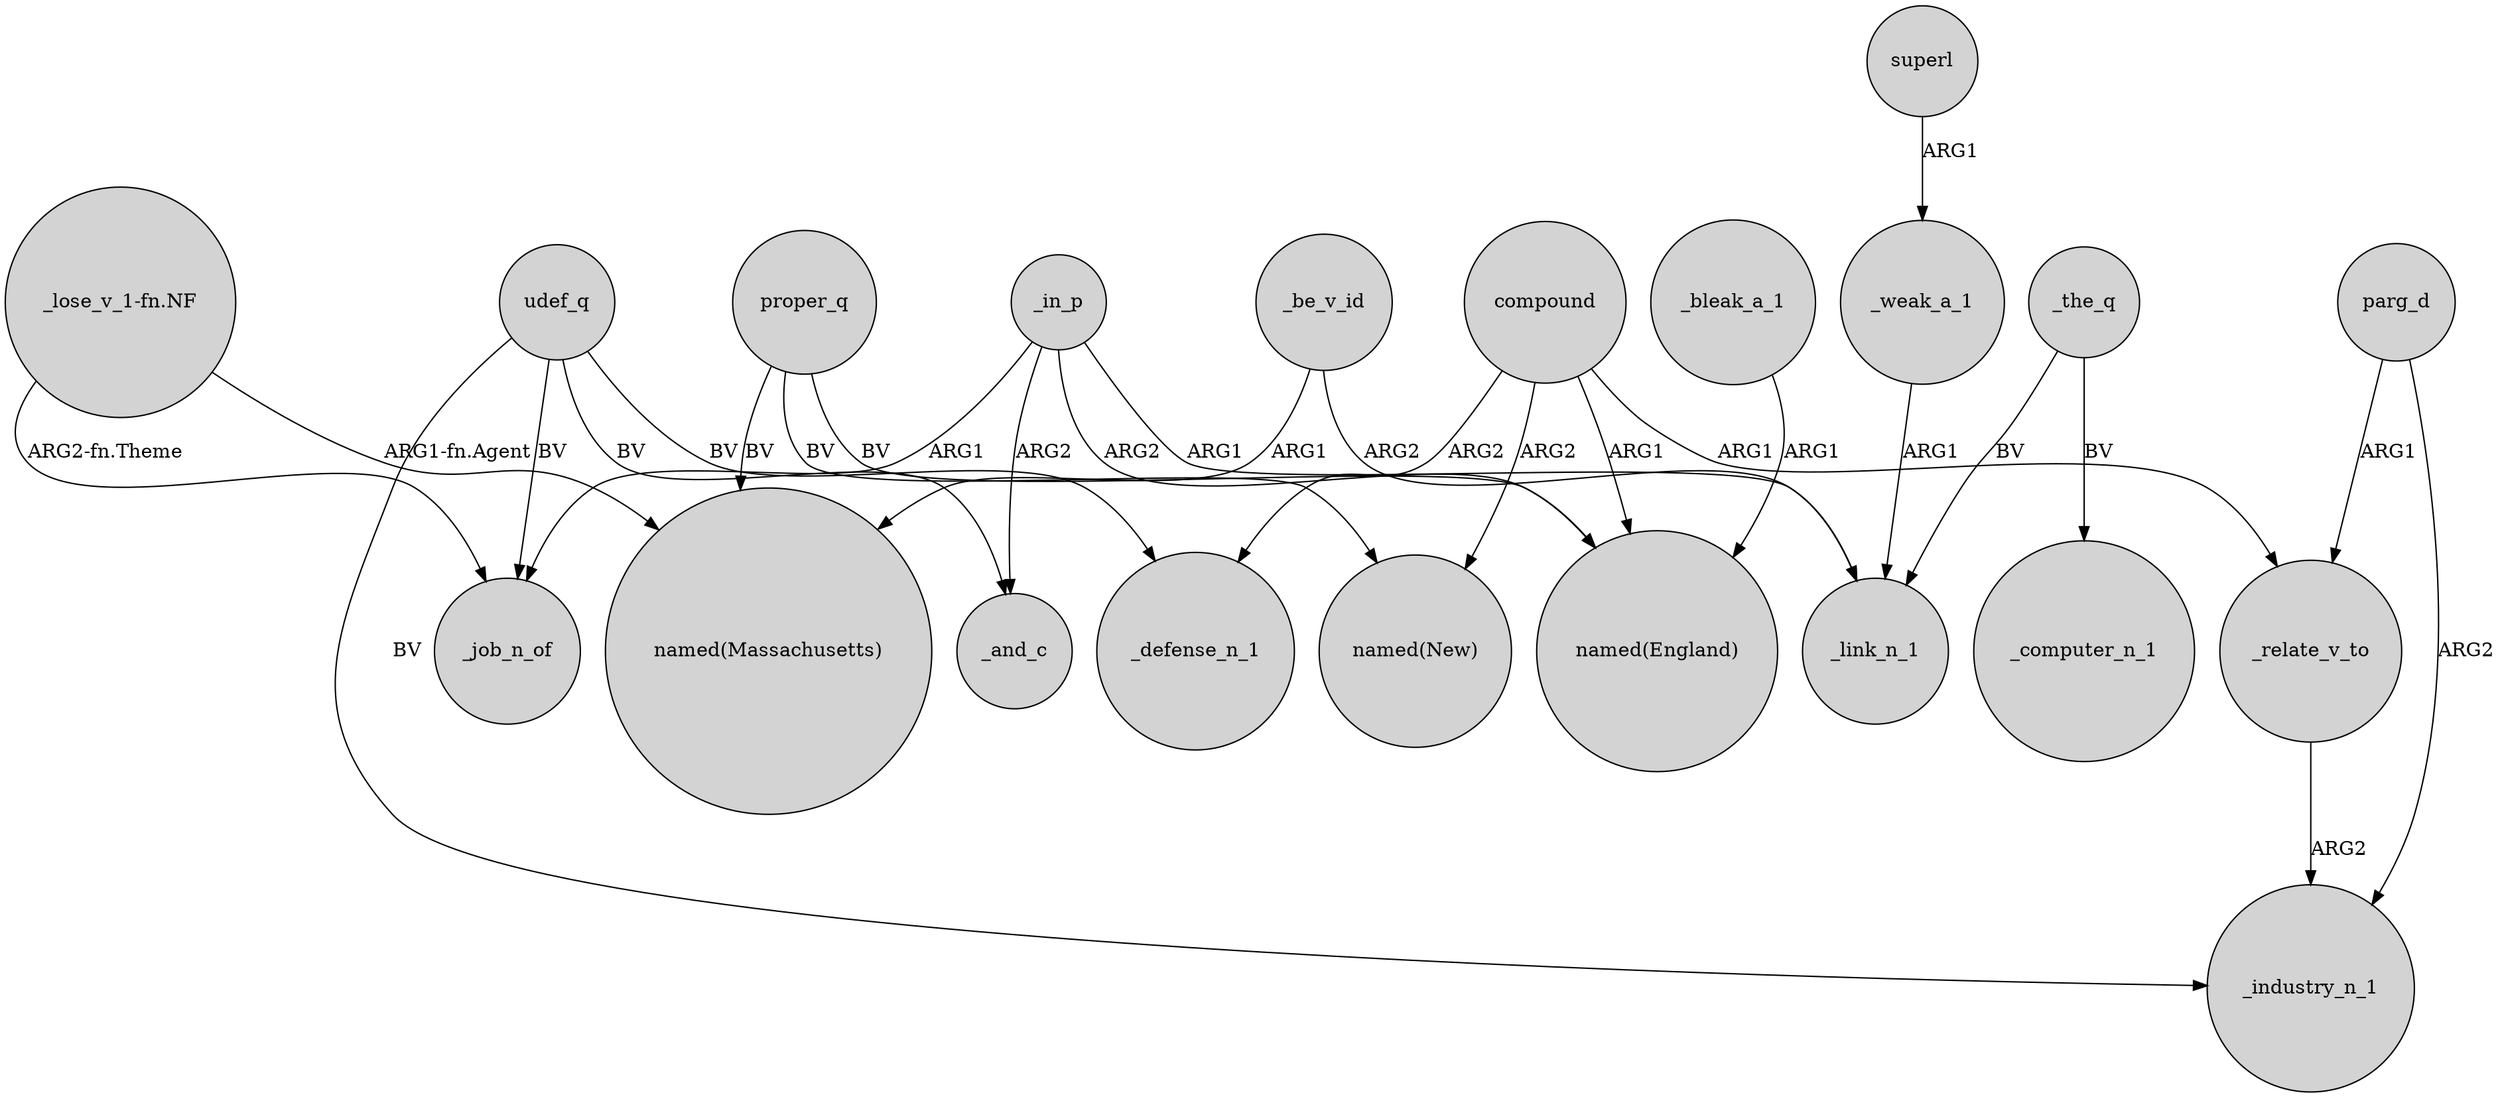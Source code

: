 digraph {
	node [shape=circle style=filled]
	_in_p -> _job_n_of [label=ARG1]
	parg_d -> _industry_n_1 [label=ARG2]
	_weak_a_1 -> _link_n_1 [label=ARG1]
	compound -> "named(New)" [label=ARG2]
	_the_q -> _link_n_1 [label=BV]
	_in_p -> "named(England)" [label=ARG2]
	_bleak_a_1 -> "named(England)" [label=ARG1]
	proper_q -> "named(New)" [label=BV]
	parg_d -> _relate_v_to [label=ARG1]
	"_lose_v_1-fn.NF" -> _job_n_of [label="ARG2-fn.Theme"]
	superl -> _weak_a_1 [label=ARG1]
	proper_q -> "named(England)" [label=BV]
	"_lose_v_1-fn.NF" -> "named(Massachusetts)" [label="ARG1-fn.Agent"]
	compound -> _defense_n_1 [label=ARG2]
	_relate_v_to -> _industry_n_1 [label=ARG2]
	_in_p -> _link_n_1 [label=ARG1]
	udef_q -> _defense_n_1 [label=BV]
	compound -> "named(England)" [label=ARG1]
	proper_q -> "named(Massachusetts)" [label=BV]
	compound -> _relate_v_to [label=ARG1]
	_the_q -> _computer_n_1 [label=BV]
	udef_q -> _job_n_of [label=BV]
	udef_q -> _and_c [label=BV]
	_in_p -> _and_c [label=ARG2]
	udef_q -> _industry_n_1 [label=BV]
	_be_v_id -> "named(Massachusetts)" [label=ARG1]
	_be_v_id -> _link_n_1 [label=ARG2]
}
